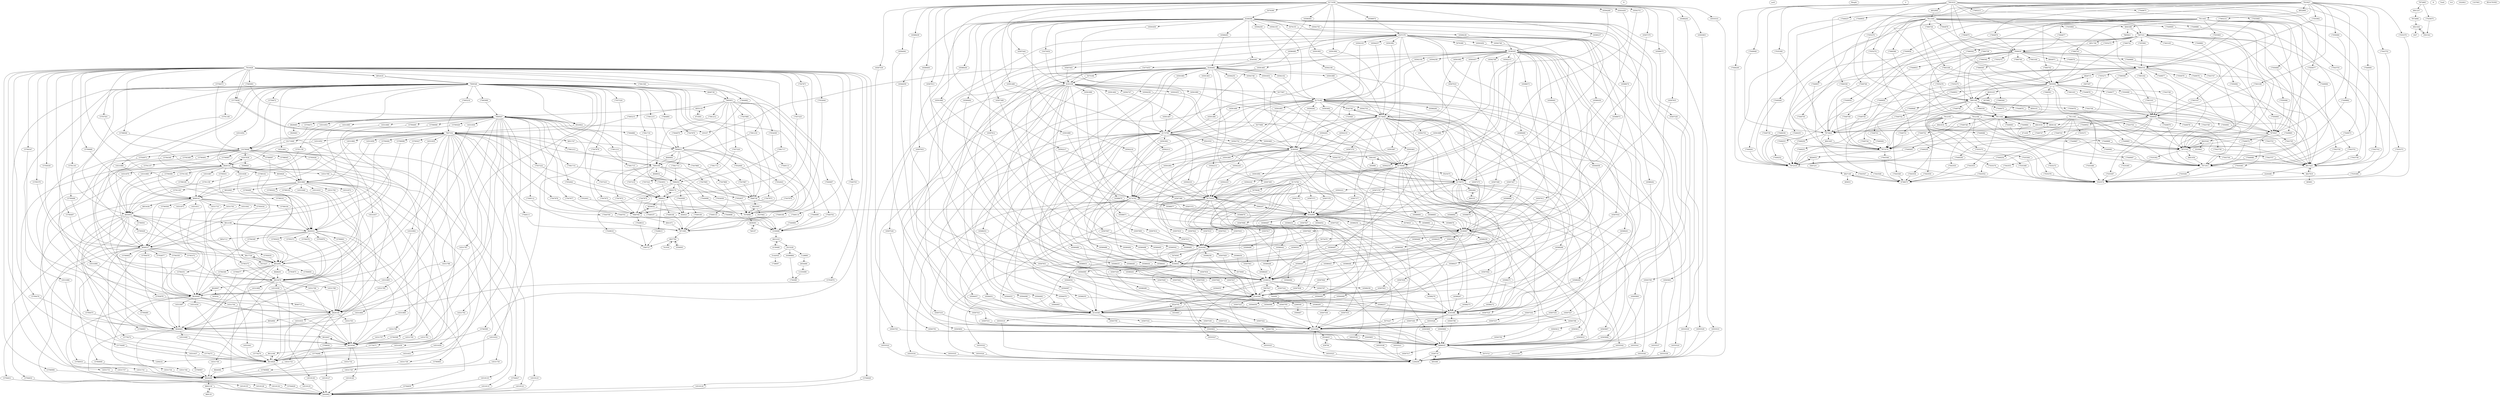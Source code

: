 digraph G {
8648483 N notS Weight 2
3535841 N notS Weight 2
8620299 N notS Weight 2
7873703 N notS Weight 2
8629149 N notS Weight 2
7874027 N notS Weight 2
8641868 N notS Weight 2
7872319 N notS Weight 2
8640143 N notS Weight 2
3587231 N notS Weight 2
8649141 N notS Weight 2
7873276 N notS Weight 2
2644962 N notS Weight 2
3587297 N notS Weight 2
969135 N notS Weight 2
7893958 N notS Weight 2
10378046 N notS Weight 2
7884518 N notS Weight 2
3599844 N notS Weight 2
6798075 N notS Weight 2
2654466 N notS Weight 2
385653 N notS Weight 2
1815228 N notS Weight 2
385801 N notS Weight 2
4159468 N notS Weight 2
7871911 N notS Weight 2
5330688 N notS Weight 2
7911344 N notS Weight 2
7878988 N notS Weight 2
471430 N notS Weight 2
3537662 N notS Weight 2
7899956 N notS Weight 2
7868756 N notS Weight 2
607898 N notS Weight 2
3929483 N notS Weight 2
7883189 N notS Weight 2
7868760 N notS Weight 2
7872665 N notS Weight 2
644023 N notS Weight 2
7873824 N notS Weight 2
7886911 N notS Weight 2
7911343 N notS Weight 2
3556005 N notS Weight 2
7912184 N notS Weight 2
741934 N notS Weight 2
7912183 N notS Weight 2
1560727 N notS Weight 2
7906630 N notS Weight 2
7871993 N notS Weight 2
7907331 N notS Weight 2
746197 N notS Weight 2
7885821 N notS Weight 2
7896452 N notS Weight 2
7911443 N notS Weight 2
7895108 N notS Weight 2
7911444 N notS Weight 2
7906631 N notS Weight 2
7910427 N notS Weight 2
7895851 N notS Weight 2
7601810 N notS Weight 2
973593 N notS Weight 2
1738097 N notS Weight 2
1756389 N notS Weight 2
3599467 N notS Weight 2
745058 N notS Weight 2
1249209 N notS Weight 2
605308 N notS Weight 2
4686935 N notS Weight 2
8178548 N notS Weight 2
505999 N notS Weight 2
8180509 N notS Weight 2
8162890 N notS Weight 2
8175434 N notS Weight 2
8164385 N notS Weight 2
8166014 N notS Weight 2
8163109 N notS Weight 2
8160492 N notS Weight 2
8163364 N notS Weight 2
8165388 N notS Weight 2
8164360 N notS Weight 2
8166687 N notS Weight 2
8169041 N notS Weight 2
8167278 N notS Weight 2
8168306 N notS Weight 2
8168305 N notS Weight 2
8171938 N notS Weight 2
8173790 N notS Weight 2
8174940 N notS Weight 2
8175182 N notS Weight 2
8174794 N notS Weight 2
8174793 N notS Weight 2
969335 N notS Weight 2
8176970 N notS Weight 2
639794 N notS Weight 2
8153549 N notS Weight 2
1633463 N notS Weight 2
1731926 N notS Weight 2
3543574 N notS Weight 2
6917221 N notS Weight 2
1827 N notS Weight 2
3591541 N notS Weight 2
7872666 N notS Weight 2
7909548 N notS Weight 2
7910428 N notS Weight 2
105337 N notS Weight 2
7907332 N notS Weight 2
7909547 N notS Weight 2
1209232 N notS Weight 2
8614629 N notS Weight 2
8619346 N notS Weight 2
8645031 N notS Weight 2
8650852 N notS Weight 2
1815227 N notS Weight 2
8632981 N notS Weight 2
8648537 N notS Weight 2
8630949 N notS Weight 2
505934 N notS Weight 2
8633878 N notS Weight 2
5789858 N notS Weight 2
4852418 R Yield 0.8
8543822 R Yield 0.8
8612166 R Yield 0.8
8612188 R Yield 0.8
8617726 R Yield 0.8
8629697 R Yield 0.8
8632647 R Yield 0.8
8644084 R Yield 0.8
8646713 R Yield 0.8
8648201 R Yield 0.8
8650626 R Yield 0.8
8652694 R Yield 0.8
8652713 R Yield 0.8
8652909 R Yield 0.8
8653438 R Yield 0.8
8662130 R Yield 0.8
10171849 R Yield 0.8
10207836 R Yield 0.8
14519122 R Yield 0.8
14519123 R Yield 0.8
14519124 R Yield 0.8
14519125 R Yield 0.8
14519126 R Yield 0.8
14519127 R Yield 0.8
14519128 R Yield 0.8
14519130 R Yield 0.8
14519131 R Yield 0.8
14519133 R Yield 0.8
14519134 R Yield 0.8
14519135 R Yield 0.8
14531630 R Yield 0.8
14531631 R Yield 0.8
14531632 R Yield 0.8
14531633 R Yield 0.8
14531634 R Yield 0.8
14531636 R Yield 0.8
14531637 R Yield 0.8
14531639 R Yield 0.8
14531640 R Yield 0.8
14531641 R Yield 0.8
14531700 R Yield 0.8
14531701 R Yield 0.8
14531702 R Yield 0.8
14531703 R Yield 0.8
14531704 R Yield 0.8
14531706 R Yield 0.8
14531707 R Yield 0.8
14531709 R Yield 0.8
14531710 R Yield 0.8
14531729 R Yield 0.8
14531730 R Yield 0.8
14531731 R Yield 0.8
14531732 R Yield 0.8
14531733 R Yield 0.8
14531734 R Yield 0.8
14531736 R Yield 0.8
14531737 R Yield 0.8
14531739 R Yield 0.8
14531740 R Yield 0.8
14531741 R Yield 0.8
14531785 R Yield 0.8
14531786 R Yield 0.8
14531787 R Yield 0.8
14531789 R Yield 0.8
14531790 R Yield 0.8
14531792 R Yield 0.8
14531793 R Yield 0.8
14531804 R Yield 0.8
14531805 R Yield 0.8
14531806 R Yield 0.8
14531808 R Yield 0.8
14531810 R Yield 0.8
14531811 R Yield 0.8
14531835 R Yield 0.8
14531836 R Yield 0.8
14531837 R Yield 0.8
14531838 R Yield 0.8
14531840 R Yield 0.8
14531841 R Yield 0.8
14531852 R Yield 0.8
14531853 R Yield 0.8
14531854 R Yield 0.8
14531859 R Yield 0.8
14531860 R Yield 0.8
14531861 R Yield 0.8
14531864 R Yield 0.8
14531865 R Yield 0.8
14531866 R Yield 0.8
14531867 R Yield 0.8
14531869 R Yield 0.8
14531870 R Yield 0.8
14531872 R Yield 0.8
14531873 R Yield 0.8
14531884 R Yield 0.8
14531885 R Yield 0.8
14531886 R Yield 0.8
14531887 R Yield 0.8
15756471 R Yield 0.8
15756472 R Yield 0.8
15756473 R Yield 0.8
15764627 R Yield 0.8
15764628 R Yield 0.8
15764629 R Yield 0.8
15764630 R Yield 0.8
15764631 R Yield 0.8
15764632 R Yield 0.8
15775838 R Yield 0.8
15779268 R Yield 0.8
15779269 R Yield 0.8
15779270 R Yield 0.8
15779271 R Yield 0.8
15779272 R Yield 0.8
15779273 R Yield 0.8
15780598 R Yield 0.8
15780599 R Yield 0.8
15780600 R Yield 0.8
15780601 R Yield 0.8
15780602 R Yield 0.8
15780603 R Yield 0.8
15780905 R Yield 0.8
15780906 R Yield 0.8
15780907 R Yield 0.8
15780908 R Yield 0.8
15780909 R Yield 0.8
15780910 R Yield 0.8
15783873 R Yield 0.8
15783874 R Yield 0.8
15783875 R Yield 0.8
15783876 R Yield 0.8
15783877 R Yield 0.8
15783878 R Yield 0.8
15784346 R Yield 0.8
15784347 R Yield 0.8
15784348 R Yield 0.8
15784349 R Yield 0.8
15784350 R Yield 0.8
15784351 R Yield 0.8
15785026 R Yield 0.8
15785027 R Yield 0.8
15785028 R Yield 0.8
15785029 R Yield 0.8
15785030 R Yield 0.8
15785031 R Yield 0.8
15785032 R Yield 0.8
15785033 R Yield 0.8
15785034 R Yield 0.8
15785035 R Yield 0.8
15785369 R Yield 0.8
15785370 R Yield 0.8
15785371 R Yield 0.8
15785372 R Yield 0.8
15785373 R Yield 0.8
15787501 R Yield 0.8
15788045 R Yield 0.8
15788046 R Yield 0.8
15789097 R Yield 0.8
15789098 R Yield 0.8
15789099 R Yield 0.8
15789100 R Yield 0.8
15789101 R Yield 0.8
15789102 R Yield 0.8
15789103 R Yield 0.8
15789104 R Yield 0.8
15790475 R Yield 0.8
15790476 R Yield 0.8
15790477 R Yield 0.8
15790478 R Yield 0.8
15790479 R Yield 0.8
15790480 R Yield 0.8
15790493 R Yield 0.8
15790494 R Yield 0.8
15790495 R Yield 0.8
15790496 R Yield 0.8
15790497 R Yield 0.8
15790498 R Yield 0.8
15790499 R Yield 0.8
15790500 R Yield 0.8
15790501 R Yield 0.8
15790667 R Yield 0.8
15790668 R Yield 0.8
15791157 R Yield 0.8
15791158 R Yield 0.8
15791159 R Yield 0.8
15791160 R Yield 0.8
15791161 R Yield 0.8
15791162 R Yield 0.8
15791163 R Yield 0.8
1022821 R Yield 0.8
1128860 R Yield 0.8
1327601 R Yield 0.8
4821416 R Yield 0.8
4825593 R Yield 0.8
4828485 R Yield 0.8
4836632 R Yield 0.8
4837782 R Yield 0.8
4838391 R Yield 0.8
4840172 R Yield 0.8
4841071 R Yield 0.8
4848493 R Yield 0.8
4848739 R Yield 0.8
4848932 R Yield 0.8
4851747 R Yield 0.8
4852418 R Yield 0.8
4855133 R Yield 0.8
5142034 R Yield 0.8
11555090 R Yield 0.8
15775838 R Yield 0.8
16389884 R Yield 0.8
17028614 R Yield 0.8
17028615 R Yield 0.8
17028616 R Yield 0.8
17040695 R Yield 0.8
17040696 R Yield 0.8
17040697 R Yield 0.8
17040698 R Yield 0.8
17040699 R Yield 0.8
17040700 R Yield 0.8
17040701 R Yield 0.8
17040702 R Yield 0.8
17040703 R Yield 0.8
17043051 R Yield 0.8
17043058 R Yield 0.8
17047865 R Yield 0.8
17047866 R Yield 0.8
17047867 R Yield 0.8
17047868 R Yield 0.8
17047869 R Yield 0.8
17047870 R Yield 0.8
17047871 R Yield 0.8
17047872 R Yield 0.8
17047873 R Yield 0.8
17047874 R Yield 0.8
17047875 R Yield 0.8
17047876 R Yield 0.8
17047877 R Yield 0.8
17047878 R Yield 0.8
17047879 R Yield 0.8
17049106 R Yield 0.8
17049107 R Yield 0.8
17049108 R Yield 0.8
17049109 R Yield 0.8
17049110 R Yield 0.8
17049111 R Yield 0.8
17049112 R Yield 0.8
17049113 R Yield 0.8
17049114 R Yield 0.8
17052637 R Yield 0.8
17052638 R Yield 0.8
17052639 R Yield 0.8
17052640 R Yield 0.8
17052641 R Yield 0.8
17052642 R Yield 0.8
17052643 R Yield 0.8
17052644 R Yield 0.8
17057219 R Yield 0.8
17057220 R Yield 0.8
17057221 R Yield 0.8
17057222 R Yield 0.8
17057223 R Yield 0.8
17057224 R Yield 0.8
17057225 R Yield 0.8
17061212 R Yield 0.8
17061213 R Yield 0.8
17061214 R Yield 0.8
17061215 R Yield 0.8
17061216 R Yield 0.8
17061560 R Yield 0.8
17061712 R Yield 0.8
17061713 R Yield 0.8
17061714 R Yield 0.8
17061715 R Yield 0.8
17061716 R Yield 0.8
17061717 R Yield 0.8
17064879 R Yield 0.8
17064880 R Yield 0.8
17064881 R Yield 0.8
17064882 R Yield 0.8
17065215 R Yield 0.8
17065216 R Yield 0.8
17065990 R Yield 0.8
17065991 R Yield 0.8
2288500 R Yield 0.8
3326716 R Yield 0.8
5061041 R Yield 0.8
5066207 R Yield 0.8
5067627 R Yield 0.8
5075166 R Yield 0.8
5075227 R Yield 0.8
5075479 R Yield 0.8
5075721 R Yield 0.8
5075840 R Yield 0.8
5076023 R Yield 0.8
5076155 R Yield 0.8
5076389 R Yield 0.8
5076390 R Yield 0.8
5076561 R Yield 0.8
5077689 R Yield 0.8
5077997 R Yield 0.8
5078048 R Yield 0.8
5082484 R Yield 0.8
8524625 R Yield 0.8
8524705 R Yield 0.8
8525475 R Yield 0.8
8540393 R Yield 0.8
8540746 R Yield 0.8
8541916 R Yield 0.8
15475453 R Yield 0.8
15475454 R Yield 0.8
16555519 R Yield 0.8
16555520 R Yield 0.8
16555521 R Yield 0.8
16555522 R Yield 0.8
16555523 R Yield 0.8
16555524 R Yield 0.8
16555525 R Yield 0.8
16555526 R Yield 0.8
16555527 R Yield 0.8
16555528 R Yield 0.8
16555529 R Yield 0.8
16555530 R Yield 0.8
16555531 R Yield 0.8
16555532 R Yield 0.8
16555533 R Yield 0.8
16555534 R Yield 0.8
16555535 R Yield 0.8
16555536 R Yield 0.8
16555537 R Yield 0.8
16555538 R Yield 0.8
16555539 R Yield 0.8
16555540 R Yield 0.8
16555541 R Yield 0.8
16555542 R Yield 0.8
16565790 R Yield 0.8
16565791 R Yield 0.8
16565792 R Yield 0.8
16565793 R Yield 0.8
16565794 R Yield 0.8
16565795 R Yield 0.8
16565796 R Yield 0.8
16565797 R Yield 0.8
16565798 R Yield 0.8
16565799 R Yield 0.8
16565800 R Yield 0.8
16565801 R Yield 0.8
16565802 R Yield 0.8
16565803 R Yield 0.8
16565804 R Yield 0.8
16565805 R Yield 0.8
16565806 R Yield 0.8
16565807 R Yield 0.8
16565808 R Yield 0.8
16565809 R Yield 0.8
16565810 R Yield 0.8
16565811 R Yield 0.8
16565812 R Yield 0.8
16584051 R Yield 0.8
16584052 R Yield 0.8
16584053 R Yield 0.8
16584054 R Yield 0.8
16584055 R Yield 0.8
16584056 R Yield 0.8
16584057 R Yield 0.8
16584058 R Yield 0.8
16584059 R Yield 0.8
16584060 R Yield 0.8
16584061 R Yield 0.8
16584062 R Yield 0.8
16584063 R Yield 0.8
16584064 R Yield 0.8
16584065 R Yield 0.8
16584066 R Yield 0.8
16584067 R Yield 0.8
16584068 R Yield 0.8
16584069 R Yield 0.8
16584070 R Yield 0.8
16586490 R Yield 0.8
16586491 R Yield 0.8
16586492 R Yield 0.8
16587365 R Yield 0.8
16587366 R Yield 0.8
16587367 R Yield 0.8
16587368 R Yield 0.8
16587369 R Yield 0.8
16587370 R Yield 0.8
16587371 R Yield 0.8
16587372 R Yield 0.8
16587373 R Yield 0.8
16587374 R Yield 0.8
16587375 R Yield 0.8
16587376 R Yield 0.8
16587377 R Yield 0.8
16587378 R Yield 0.8
16587443 R Yield 0.8
16587444 R Yield 0.8
16587517 R Yield 0.8
16587518 R Yield 0.8
16587519 R Yield 0.8
16587520 R Yield 0.8
16587521 R Yield 0.8
16587522 R Yield 0.8
16587523 R Yield 0.8
16587524 R Yield 0.8
16587525 R Yield 0.8
16587526 R Yield 0.8
16587527 R Yield 0.8
16587528 R Yield 0.8
16587529 R Yield 0.8
16587530 R Yield 0.8
16587531 R Yield 0.8
16587532 R Yield 0.8
16587533 R Yield 0.8
16587534 R Yield 0.8
16587535 R Yield 0.8
16587536 R Yield 0.8
16587537 R Yield 0.8
16587538 R Yield 0.8
16587539 R Yield 0.8
16587907 R Yield 0.8
16587908 R Yield 0.8
16587909 R Yield 0.8
16587910 R Yield 0.8
16587911 R Yield 0.8
16587912 R Yield 0.8
16587913 R Yield 0.8
16587914 R Yield 0.8
16587915 R Yield 0.8
16587916 R Yield 0.8
16587917 R Yield 0.8
16587918 R Yield 0.8
16587919 R Yield 0.8
16587920 R Yield 0.8
16587921 R Yield 0.8
16587922 R Yield 0.8
16587926 R Yield 0.8
16587927 R Yield 0.8
16587928 R Yield 0.8
16587929 R Yield 0.8
16587930 R Yield 0.8
16587931 R Yield 0.8
16587932 R Yield 0.8
16587933 R Yield 0.8
16587934 R Yield 0.8
16587935 R Yield 0.8
16587936 R Yield 0.8
16587937 R Yield 0.8
16587938 R Yield 0.8
16587939 R Yield 0.8
16587940 R Yield 0.8
16587941 R Yield 0.8
16587942 R Yield 0.8
16587943 R Yield 0.8
16587944 R Yield 0.8
16588253 R Yield 0.8
16588254 R Yield 0.8
16588255 R Yield 0.8
16588256 R Yield 0.8
16588257 R Yield 0.8
16588258 R Yield 0.8
16588259 R Yield 0.8
16588260 R Yield 0.8
16588261 R Yield 0.8
16588262 R Yield 0.8
16588263 R Yield 0.8
16588264 R Yield 0.8
16588265 R Yield 0.8
16588266 R Yield 0.8
16588267 R Yield 0.8
16588268 R Yield 0.8
16588269 R Yield 0.8
16588270 R Yield 0.8
16588271 R Yield 0.8
16588272 R Yield 0.8
16588273 R Yield 0.8
16588431 R Yield 0.8
16588432 R Yield 0.8
16588433 R Yield 0.8
16588434 R Yield 0.8
16588435 R Yield 0.8
16588436 R Yield 0.8
16588437 R Yield 0.8
16588438 R Yield 0.8
16588439 R Yield 0.8
16588440 R Yield 0.8
16588441 R Yield 0.8
16588442 R Yield 0.8
16588443 R Yield 0.8
16588444 R Yield 0.8
16588445 R Yield 0.8
16588446 R Yield 0.8
16588447 R Yield 0.8
16588448 R Yield 0.8
16588670 R Yield 0.8
16588671 R Yield 0.8
16588672 R Yield 0.8
16588673 R Yield 0.8
16588674 R Yield 0.8
16588675 R Yield 0.8
16588676 R Yield 0.8
16588677 R Yield 0.8
16588678 R Yield 0.8
16588679 R Yield 0.8
16588680 R Yield 0.8
16588681 R Yield 0.8
16588682 R Yield 0.8
16588683 R Yield 0.8
16588684 R Yield 0.8
16588874 R Yield 0.8
16589236 R Yield 0.8
16589237 R Yield 0.8
16589486 R Yield 0.8
16589487 R Yield 0.8
16589488 R Yield 0.8
16589489 R Yield 0.8
16589490 R Yield 0.8
16589491 R Yield 0.8
16589492 R Yield 0.8
16589493 R Yield 0.8
16589494 R Yield 0.8
16589495 R Yield 0.8
16589496 R Yield 0.8
16589497 R Yield 0.8
16589498 R Yield 0.8
16589499 R Yield 0.8
16589500 R Yield 0.8
16589501 R Yield 0.8
16589502 R Yield 0.8
16591463 R Yield 0.8
16591464 R Yield 0.8
16591465 R Yield 0.8
16591466 R Yield 0.8
16591467 R Yield 0.8
16591468 R Yield 0.8
16591469 R Yield 0.8
16591885 R Yield 0.8
16591886 R Yield 0.8
16591887 R Yield 0.8
16591888 R Yield 0.8
16591889 R Yield 0.8
16591890 R Yield 0.8
16591891 R Yield 0.8
16591892 R Yield 0.8
16591893 R Yield 0.8
16591894 R Yield 0.8
16591895 R Yield 0.8
16591989 R Yield 0.8
16591990 R Yield 0.8
16591991 R Yield 0.8
16591992 R Yield 0.8
16591993 R Yield 0.8
16591994 R Yield 0.8
16592102 R Yield 0.8
16592103 R Yield 0.8
16592104 R Yield 0.8
16592105 R Yield 0.8
16592106 R Yield 0.8
16592212 R Yield 0.8
16592213 R Yield 0.8
16592214 R Yield 0.8
16592215 R Yield 0.8
16592216 R Yield 0.8
16592217 R Yield 0.8
16592218 R Yield 0.8
16592219 R Yield 0.8
16592220 R Yield 0.8
16592221 R Yield 0.8
16592222 R Yield 0.8
16592223 R Yield 0.8
16592746 R Yield 0.8
16592747 R Yield 0.8
16592748 R Yield 0.8
16592749 R Yield 0.8
16592750 R Yield 0.8
16592751 R Yield 0.8
16592752 R Yield 0.8
16592753 R Yield 0.8
16592754 R Yield 0.8
16592755 R Yield 0.8
16593454 R Yield 0.8
16593455 R Yield 0.8
16593456 R Yield 0.8
16593457 R Yield 0.8
16593458 R Yield 0.8
16593459 R Yield 0.8
16593460 R Yield 0.8
16593461 R Yield 0.8
16593462 R Yield 0.8
16594255 R Yield 0.8
16594256 R Yield 0.8
16594257 R Yield 0.8
16594258 R Yield 0.8
16594259 R Yield 0.8
16594260 R Yield 0.8
16594261 R Yield 0.8
16594262 R Yield 0.8
2220268 R Yield 0.8
4821442 R Yield 0.8
4825544 R Yield 0.8
4826053 R Yield 0.8
4826715 R Yield 0.8
4827140 R Yield 0.8
4827919 R Yield 0.8
4830144 R Yield 0.8
4835319 R Yield 0.8
4841054 R Yield 0.8
4841257 R Yield 0.8
4841445 R Yield 0.8
4841618 R Yield 0.8
4841619 R Yield 0.8
4844971 R Yield 0.8
4845388 R Yield 0.8
4850101 R Yield 0.8
4851746 R Yield 0.8
4852899 R Yield 0.8
4852900 R Yield 0.8
17035360 R Yield 0.8
17035361 R Yield 0.8
17035362 R Yield 0.8
17035363 R Yield 0.8
17035364 R Yield 0.8
17035365 R Yield 0.8
17035366 R Yield 0.8
17035367 R Yield 0.8
17035368 R Yield 0.8
17035369 R Yield 0.8
17035370 R Yield 0.8
17035371 R Yield 0.8
17035372 R Yield 0.8
17035373 R Yield 0.8
17035374 R Yield 0.8
17035375 R Yield 0.8
17035376 R Yield 0.8
17035675 R Yield 0.8
17043546 R Yield 0.8
17043547 R Yield 0.8
17043548 R Yield 0.8
17043549 R Yield 0.8
17043550 R Yield 0.8
17043551 R Yield 0.8
17043552 R Yield 0.8
17043553 R Yield 0.8
17043554 R Yield 0.8
17043555 R Yield 0.8
17043743 R Yield 0.8
17043744 R Yield 0.8
17043745 R Yield 0.8
17043746 R Yield 0.8
17043747 R Yield 0.8
17043748 R Yield 0.8
17043749 R Yield 0.8
17043750 R Yield 0.8
17043751 R Yield 0.8
17043752 R Yield 0.8
17043753 R Yield 0.8
17043754 R Yield 0.8
17043755 R Yield 0.8
17043756 R Yield 0.8
17043757 R Yield 0.8
17043758 R Yield 0.8
17049073 R Yield 0.8
17049074 R Yield 0.8
17049075 R Yield 0.8
17049076 R Yield 0.8
17049077 R Yield 0.8
17049078 R Yield 0.8
17049079 R Yield 0.8
17049080 R Yield 0.8
17049081 R Yield 0.8
17049082 R Yield 0.8
17049083 R Yield 0.8
17049084 R Yield 0.8
17049085 R Yield 0.8
17049086 R Yield 0.8
17049087 R Yield 0.8
17049249 R Yield 0.8
17049250 R Yield 0.8
17049251 R Yield 0.8
17049252 R Yield 0.8
17049253 R Yield 0.8
17049254 R Yield 0.8
17049255 R Yield 0.8
17049256 R Yield 0.8
17049257 R Yield 0.8
17049258 R Yield 0.8
17049259 R Yield 0.8
17049260 R Yield 0.8
17049261 R Yield 0.8
17049262 R Yield 0.8
17049263 R Yield 0.8
17049739 R Yield 0.8
17049740 R Yield 0.8
17049741 R Yield 0.8
17049742 R Yield 0.8
17049743 R Yield 0.8
17049744 R Yield 0.8
17049745 R Yield 0.8
17049746 R Yield 0.8
17049747 R Yield 0.8
17049748 R Yield 0.8
17049749 R Yield 0.8
17049750 R Yield 0.8
17049751 R Yield 0.8
17049752 R Yield 0.8
17049875 R Yield 0.8
17049876 R Yield 0.8
17049877 R Yield 0.8
17049878 R Yield 0.8
17049879 R Yield 0.8
17049880 R Yield 0.8
17049881 R Yield 0.8
17049882 R Yield 0.8
17049883 R Yield 0.8
17049884 R Yield 0.8
17049885 R Yield 0.8
17049886 R Yield 0.8
17049887 R Yield 0.8
17049888 R Yield 0.8
17049948 R Yield 0.8
17049949 R Yield 0.8
17049950 R Yield 0.8
17049951 R Yield 0.8
17049952 R Yield 0.8
17049953 R Yield 0.8
17049954 R Yield 0.8
17049955 R Yield 0.8
17049956 R Yield 0.8
17049957 R Yield 0.8
17050077 R Yield 0.8
17050078 R Yield 0.8
17050079 R Yield 0.8
17050080 R Yield 0.8
17050081 R Yield 0.8
17050082 R Yield 0.8
17050083 R Yield 0.8
17050084 R Yield 0.8
17050085 R Yield 0.8
17050086 R Yield 0.8
17055270 R Yield 0.8
17055271 R Yield 0.8
17055272 R Yield 0.8
17055273 R Yield 0.8
17055274 R Yield 0.8
17055275 R Yield 0.8
17055276 R Yield 0.8
17055960 R Yield 0.8
17055961 R Yield 0.8
17055962 R Yield 0.8
17055963 R Yield 0.8
17055964 R Yield 0.8
17060739 R Yield 0.8
17060740 R Yield 0.8
17060741 R Yield 0.8
17060742 R Yield 0.8
17060743 R Yield 0.8
17060744 R Yield 0.8
17063161 R Yield 0.8
17063162 R Yield 0.8
17063163 R Yield 0.8
17063164 R Yield 0.8
17063165 R Yield 0.8
17063166 R Yield 0.8
17063167 R Yield 0.8
17063168 R Yield 0.8
17064875 R Yield 0.8
17064876 R Yield 0.8
17064877 R Yield 0.8
17064878 R Yield 0.8
17065213 R Yield 0.8
17065214 R Yield 0.8
17066558 R Yield 0.8
17066559 R Yield 0.8
17066560 R Yield 0.8
17066561 R Yield 0.8
17066562 R Yield 0.8
17066563 R Yield 0.8
17066564 R Yield 0.8
17066565 R Yield 0.8
17066566 R Yield 0.8
REACTIONS
4852418->7909548
7910428->4852418
8543822->105337
8543822->7907332
7909547->8543822
7909548->8543822
8612166->1209232
8612166->8614629
8619346->8612166
8614629->8612166
8612188->1209232
8612188->8645031
8650852->8612188
8645031->8612188
8617726->1815227
8617726->8632981
8648537->8617726
8632981->8617726
8629697->8630949
8629697->505934
8630949->8629697
8633878->8629697
8632647->5789858
8632647->8619346
8619346->8632647
8648483->8632647
8644084->8620299
8614629->8644084
8646713->8629149
8630949->8646713
8648201->8633878
8632981->8648201
8650626->8641868
8640143->8650626
8652694->8648483
8629149->8652694
8652713->8648537
8645031->8652713
8652909->8649141
8641868->8652909
8653438->8650852
8649141->8653438
8662130->2644962
8662130->969135
8620299->8662130
969135->8662130
10171849->10378046
7907332->10171849
10207836->3599844
10207836->8640143
10378046->10207836
8640143->10207836
14519122->2644962
7907332->14519122
14519123->2644962
7909547->14519123
14519124->2644962
7909548->14519124
14519125->2644962
8614629->14519125
14519126->2644962
8619346->14519126
14519127->2644962
8629149->14519127
14519128->2644962
8630949->14519128
14519130->2644962
8633878->14519130
14519131->2644962
8640143->14519131
14519133->2644962
8641868->14519133
14519134->2644962
8648483->14519134
14519135->2644962
8649141->14519135
14531630->8614629
7907332->14531630
14531631->8614629
7909547->14531631
14531632->8614629
7909548->14531632
14531633->8614629
8629149->14531633
14531634->8614629
8630949->14531634
14531636->8614629
8633878->14531636
14531637->8614629
8640143->14531637
14531639->8614629
8641868->14531639
14531640->8614629
8648483->14531640
14531641->8614629
8649141->14531641
14531700->8619346
7907332->14531700
14531701->8619346
7909547->14531701
14531702->8619346
7909548->14531702
14531703->8619346
8629149->14531703
14531704->8619346
8630949->14531704
14531706->8619346
8633878->14531706
14531707->8619346
8640143->14531707
14531709->8619346
8641868->14531709
14531710->8619346
8649141->14531710
14531729->8620299
7907332->14531729
14531730->8620299
7909547->14531730
14531731->8620299
7909548->14531731
14531732->8620299
8619346->14531732
14531733->8620299
8629149->14531733
14531734->8620299
8630949->14531734
14531736->8620299
8633878->14531736
14531737->8620299
8640143->14531737
14531739->8620299
8641868->14531739
14531740->8620299
8648483->14531740
14531741->8620299
8649141->14531741
14531785->8629149
7907332->14531785
14531786->8629149
7909547->14531786
14531787->8629149
7909548->14531787
14531789->8629149
8633878->14531789
14531790->8629149
8640143->14531790
14531792->8629149
8641868->14531792
14531793->8629149
8649141->14531793
14531804->8630949
7907332->14531804
14531805->8630949
7909547->14531805
14531806->8630949
7909548->14531806
14531808->8630949
8640143->14531808
14531810->8630949
8641868->14531810
14531811->8630949
8649141->14531811
14531835->8633878
7907332->14531835
14531836->8633878
7909547->14531836
14531837->8633878
7909548->14531837
14531838->8633878
8640143->14531838
14531840->8633878
8641868->14531840
14531841->8633878
8649141->14531841
14531852->8640143
7907332->14531852
14531853->8640143
7909547->14531853
14531854->8640143
7909548->14531854
14531859->8641868
7907332->14531859
14531860->8641868
7909547->14531860
14531861->8641868
7909548->14531861
14531864->8648483
7907332->14531864
14531865->8648483
7909547->14531865
14531866->8648483
7909548->14531866
14531867->8648483
8630949->14531867
14531869->8648483
8633878->14531869
14531870->8648483
8640143->14531870
14531872->8648483
8641868->14531872
14531873->8648483
8649141->14531873
14531884->8649141
7907332->14531884
14531885->8649141
7909547->14531885
14531886->8649141
7909548->14531886
14531887->8649141
8640143->14531887
15756471->10378046
7909547->15756471
15756472->10378046
7909548->15756472
15756473->10378046
7910428->15756473
15764627->2644962
10378046->15764627
15764628->2644962
7910428->15764628
15764629->2644962
8632981->15764629
15764630->2644962
8645031->15764630
15764631->2644962
8648537->15764631
15764632->2644962
8650852->15764632
15775838->7907332
7910428->15775838
15779268->8614629
10378046->15779268
15779269->8614629
7910428->15779269
15779270->8614629
8632981->15779270
15779271->8614629
8645031->15779271
15779272->8614629
8648537->15779272
15779273->8614629
8650852->15779273
15780598->8619346
10378046->15780598
15780599->8619346
7910428->15780599
15780600->8619346
8632981->15780600
15780601->8619346
8645031->15780601
15780602->8619346
8648537->15780602
15780603->8619346
8650852->15780603
15780905->8620299
10378046->15780905
15780906->8620299
7910428->15780906
15780907->8620299
8632981->15780907
15780908->8620299
8645031->15780908
15780909->8620299
8648537->15780909
15780910->8620299
8650852->15780910
15783873->8629149
10378046->15783873
15783874->8629149
7910428->15783874
15783875->8629149
8632981->15783875
15783876->8629149
8645031->15783876
15783877->8629149
8648537->15783877
15783878->8629149
8650852->15783878
15784346->8630949
10378046->15784346
15784347->8630949
7910428->15784347
15784348->8630949
8632981->15784348
15784349->8630949
8645031->15784349
15784350->8630949
8648537->15784350
15784351->8630949
8650852->15784351
15785026->8632981
10378046->15785026
15785027->8632981
7907332->15785027
15785028->8632981
7909547->15785028
15785029->8632981
7909548->15785029
15785030->8632981
7910428->15785030
15785031->8632981
8640143->15785031
15785032->8632981
8641868->15785032
15785033->8632981
8645031->15785033
15785034->8632981
8649141->15785034
15785035->8632981
8650852->15785035
15785369->8633878
10378046->15785369
15785370->8633878
7910428->15785370
15785371->8633878
8645031->15785371
15785372->8633878
8648537->15785372
15785373->8633878
8650852->15785373
15787501->8640143
7910428->15787501
15788045->8641868
10378046->15788045
15788046->8641868
7910428->15788046
15789097->8645031
10378046->15789097
15789098->8645031
7907332->15789098
15789099->8645031
7909547->15789099
15789100->8645031
7909548->15789100
15789101->8645031
7910428->15789101
15789102->8645031
8640143->15789102
15789103->8645031
8641868->15789103
15789104->8645031
8649141->15789104
15790475->8648483
10378046->15790475
15790476->8648483
7910428->15790476
15790477->8648483
8632981->15790477
15790478->8648483
8645031->15790478
15790479->8648483
8648537->15790479
15790480->8648483
8650852->15790480
15790493->8648537
10378046->15790493
15790494->8648537
7907332->15790494
15790495->8648537
7909547->15790495
15790496->8648537
7909548->15790496
15790497->8648537
7910428->15790497
15790498->8648537
8640143->15790498
15790499->8648537
8641868->15790499
15790500->8648537
8649141->15790500
15790501->8648537
8650852->15790501
15790667->8649141
10378046->15790667
15790668->8649141
7910428->15790668
15791157->8650852
10378046->15791157
15791158->8650852
7907332->15791158
15791159->8650852
7909547->15791159
15791160->8650852
7909548->15791160
15791161->8650852
7910428->15791161
15791162->8650852
8640143->15791162
15791163->8650852
8641868->15791163
1128860->2654466
1815228->1128860
4821416->4159468
4821416->1815228
5330688->4821416
4159468->4821416
4825593->7878988
4825593->3537662
7868756->4825593
7878988->4825593
4828485->3929483
4828485->7907332
7909547->4828485
7909548->4828485
4836632->7868760
4836632->644023
7868760->4836632
7886911->4836632
4837782->3556005
4837782->741934
4837782->1560727
7871993->4837782
3556005->4837782
741934->4837782
4838391->5330688
4838391->746197
7878988->4838391
746197->4838391
4840172->7868756
4840172->7886911
7896452->4840172
7886911->4840172
4841071->7871993
7868760->4841071
4848493->7895108
7906631->4848493
4848739->7895851
7909548->4848739
4848932->7896452
7895108->4848932
4851747->7906631
7907332->4851747
4852418->7909548
7910428->4852418
4855133->973593
4855133->7909547
973593->4855133
7895851->4855133
5142034->1738097
1815228->5142034
11555090->1756389
2654466->11555090
15775838->7907332
7910428->15775838
16389884->1756389
1815228->16389884
17028614->1560727
7868760->17028614
17028615->1560727
7886911->17028615
17028616->1560727
7896452->17028616
17040695->5330688
7868756->17040695
17040696->5330688
7895108->17040696
17040697->5330688
7895851->17040697
17040698->5330688
7896452->17040698
17040699->5330688
7906631->17040699
17040700->5330688
7907332->17040700
17040701->5330688
7909547->17040701
17040702->5330688
7909548->17040702
17040703->5330688
7910428->17040703
17043051->644023
7895108->17043051
17043058->644023
7896452->17043058
17047865->7868756
7895108->17047865
17047866->7868756
7895851->17047866
17047867->7868756
7906631->17047867
17047868->7868756
7907332->17047868
17047869->7868756
7909547->17047869
17047870->7868756
7909548->17047870
17047871->7868756
7910428->17047871
17047872->7868760
7895108->17047872
17047873->7868760
7895851->17047873
17047874->7868760
7896452->17047874
17047875->7868760
7906631->17047875
17047876->7868760
7907332->17047876
17047877->7868760
7909547->17047877
17047878->7868760
7909548->17047878
17047879->7868760
7910428->17047879
17049106->7871993
7886911->17049106
17049107->7871993
7895108->17049107
17049108->7871993
7895851->17049108
17049109->7871993
7896452->17049109
17049110->7871993
7906631->17049110
17049111->7871993
7907332->17049111
17049112->7871993
7909547->17049112
17049113->7871993
7909548->17049113
17049114->7871993
7910428->17049114
17052637->7878988
7895108->17052637
17052638->7878988
7895851->17052638
17052639->7878988
7896452->17052639
17052640->7878988
7906631->17052640
17052641->7878988
7907332->17052641
17052642->7878988
7909547->17052642
17052643->7878988
7909548->17052643
17052644->7878988
7910428->17052644
17057219->7886911
7895108->17057219
17057220->7886911
7895851->17057220
17057221->7886911
7906631->17057221
17057222->7886911
7907332->17057222
17057223->7886911
7909547->17057223
17057224->7886911
7909548->17057224
17057225->7886911
7910428->17057225
17061212->7895108
7895851->17061212
17061213->7895108
7907332->17061213
17061214->7895108
7909547->17061214
17061215->7895108
7909548->17061215
17061216->7895108
7910428->17061216
17061560->7895851
7910428->17061560
17061712->7896452
7895851->17061712
17061713->7896452
7906631->17061713
17061714->7896452
7907332->17061714
17061715->7896452
7909547->17061715
17061716->7896452
7909548->17061716
17061717->7896452
7910428->17061717
17064879->7906631
7895851->17064879
17064880->7906631
7909547->17064880
17064881->7906631
7909548->17064881
17064882->7906631
7910428->17064882
17065215->7907332
7895851->17065215
17065216->7907332
7909548->17065216
17065990->7909547
7909548->17065990
17065991->7909547
7910428->17065991
2288500->3599467
745058->2288500
3326716->1249209
3326716->605308
605308->3326716
4686935->3326716
5061041->8178548
5061041->505999
8178548->5061041
8180509->5061041
5066207->8162890
5066207->644023
8162890->5066207
8175434->5066207
5067627->8164385
5067627->745058
8164385->5067627
8166014->5067627
5075166->8163109
8160492->5075166
5075227->8163364
8165388->5075227
5075479->8164360
8166687->5075479
5075721->8165388
4686935->5075721
5075840->8166014
8169041->5075840
5076023->8166687
8162890->5076023
5076155->8167278
8168306->5076155
5076389->8168305
8167278->5076389
5076390->8168306
8171938->5076390
5076561->8169041
8164360->5076561
5077689->8173790
8174940->5077689
5077997->8175182
8163109->5077997
5078048->8175434
8174794->5078048
5082484->8174793
5082484->969335
8176970->5082484
969335->5082484
8524625->639794
8524625->4686935
639794->8524625
8163364->8524625
8524705->8153549
8524705->1633463
8164385->8524705
8153549->8524705
8525475->8176970
8178548->8525475
8540393->105337
8540393->8160492
8168305->8540393
8168306->8540393
8540746->8174940
8540746->1731926
8174940->8540746
8175182->8540746
8541916->8180509
8173790->8541916
15475453->8163109
8168305->15475453
15475454->8163109
8168306->15475454
16555519->1249209
8153549->16555519
16555520->1249209
8160492->16555520
16555521->1249209
8162890->16555521
16555522->1249209
8163109->16555522
16555523->1249209
8163364->16555523
16555524->1249209
8164360->16555524
16555525->1249209
8164385->16555525
16555526->1249209
8165388->16555526
16555527->1249209
8166014->16555527
16555528->1249209
8166687->16555528
16555529->1249209
8167278->16555529
16555530->1249209
8168305->16555530
16555531->1249209
8168306->16555531
16555532->1249209
8169041->16555532
16555533->1249209
8171938->16555533
16555534->1249209
8173790->16555534
16555535->1249209
8174793->16555535
16555536->1249209
8174794->16555536
16555537->1249209
8174940->16555537
16555538->1249209
8175182->16555538
16555539->1249209
8175434->16555539
16555540->1249209
8176970->16555540
16555541->1249209
8178548->16555541
16555542->1249209
8180509->16555542
16565790->4686935
8153549->16565790
16565791->4686935
8160492->16565791
16565792->4686935
8162890->16565792
16565793->4686935
8163109->16565793
16565794->4686935
8164360->16565794
16565795->4686935
8164385->16565795
16565796->4686935
8165388->16565796
16565797->4686935
8166014->16565797
16565798->4686935
8166687->16565798
16565799->4686935
8167278->16565799
16565800->4686935
8168305->16565800
16565801->4686935
8168306->16565801
16565802->4686935
8169041->16565802
16565803->4686935
8171938->16565803
16565804->4686935
8173790->16565804
16565805->4686935
8174793->16565805
16565806->4686935
8174794->16565806
16565807->4686935
8174940->16565807
16565808->4686935
8175182->16565808
16565809->4686935
8175434->16565809
16565810->4686935
8176970->16565810
16565811->4686935
8178548->16565811
16565812->4686935
8180509->16565812
16584051->8153549
8160492->16584051
16584052->8153549
8162890->16584052
16584053->8153549
8163109->16584053
16584054->8153549
8164360->16584054
16584055->8153549
8166014->16584055
16584056->8153549
8166687->16584056
16584057->8153549
8167278->16584057
16584058->8153549
8168305->16584058
16584059->8153549
8168306->16584059
16584060->8153549
8169041->16584060
16584061->8153549
8171938->16584061
16584062->8153549
8173790->16584062
16584063->8153549
8174793->16584063
16584064->8153549
8174794->16584064
16584065->8153549
8174940->16584065
16584066->8153549
8175182->16584066
16584067->8153549
8175434->16584067
16584068->8153549
8176970->16584068
16584069->8153549
8178548->16584069
16584070->8153549
8180509->16584070
16586490->8160492
8167278->16586490
16586491->8160492
8168306->16586491
16586492->8160492
8171938->16586492
16587365->8162890
8160492->16587365
16587366->8162890
8163109->16587366
16587367->8162890
8167278->16587367
16587368->8162890
8168305->16587368
16587369->8162890
8168306->16587369
16587370->8162890
8171938->16587370
16587371->8162890
8173790->16587371
16587372->8162890
8174793->16587372
16587373->8162890
8174794->16587373
16587374->8162890
8174940->16587374
16587375->8162890
8175182->16587375
16587376->8162890
8176970->16587376
16587377->8162890
8178548->16587377
16587378->8162890
8180509->16587378
16587443->8163109
8167278->16587443
16587444->8163109
8171938->16587444
16587517->8163364
4686935->16587517
16587518->8163364
8153549->16587518
16587519->8163364
8160492->16587519
16587520->8163364
8162890->16587520
16587521->8163364
8163109->16587521
16587522->8163364
8164360->16587522
16587523->8163364
8164385->16587523
16587524->8163364
8166014->16587524
16587525->8163364
8166687->16587525
16587526->8163364
8167278->16587526
16587527->8163364
8168305->16587527
16587528->8163364
8168306->16587528
16587529->8163364
8169041->16587529
16587530->8163364
8171938->16587530
16587531->8163364
8173790->16587531
16587532->8163364
8174793->16587532
16587533->8163364
8174794->16587533
16587534->8163364
8174940->16587534
16587535->8163364
8175182->16587535
16587536->8163364
8175434->16587536
16587537->8163364
8176970->16587537
16587538->8163364
8178548->16587538
16587539->8163364
8180509->16587539
16587907->8164360
8160492->16587907
16587908->8164360
8162890->16587908
16587909->8164360
8163109->16587909
16587910->8164360
8167278->16587910
16587911->8164360
8168305->16587911
16587912->8164360
8168306->16587912
16587913->8164360
8171938->16587913
16587914->8164360
8173790->16587914
16587915->8164360
8174793->16587915
16587916->8164360
8174794->16587916
16587917->8164360
8174940->16587917
16587918->8164360
8175182->16587918
16587919->8164360
8175434->16587919
16587920->8164360
8176970->16587920
16587921->8164360
8178548->16587921
16587922->8164360
8180509->16587922
16587926->8164385
8160492->16587926
16587927->8164385
8162890->16587927
16587928->8164385
8163109->16587928
16587929->8164385
8164360->16587929
16587930->8164385
8166687->16587930
16587931->8164385
8167278->16587931
16587932->8164385
8168305->16587932
16587933->8164385
8168306->16587933
16587934->8164385
8169041->16587934
16587935->8164385
8171938->16587935
16587936->8164385
8173790->16587936
16587937->8164385
8174793->16587937
16587938->8164385
8174794->16587938
16587939->8164385
8174940->16587939
16587940->8164385
8175182->16587940
16587941->8164385
8175434->16587941
16587942->8164385
8176970->16587942
16587943->8164385
8178548->16587943
16587944->8164385
8180509->16587944
16588253->8165388
8160492->16588253
16588254->8165388
8162890->16588254
16588255->8165388
8163109->16588255
16588256->8165388
8164360->16588256
16588257->8165388
8164385->16588257
16588258->8165388
8166014->16588258
16588259->8165388
8166687->16588259
16588260->8165388
8167278->16588260
16588261->8165388
8168305->16588261
16588262->8165388
8168306->16588262
16588263->8165388
8169041->16588263
16588264->8165388
8171938->16588264
16588265->8165388
8173790->16588265
16588266->8165388
8174793->16588266
16588267->8165388
8174794->16588267
16588268->8165388
8174940->16588268
16588269->8165388
8175182->16588269
16588270->8165388
8175434->16588270
16588271->8165388
8176970->16588271
16588272->8165388
8178548->16588272
16588273->8165388
8180509->16588273
16588431->8166014
8160492->16588431
16588432->8166014
8162890->16588432
16588433->8166014
8163109->16588433
16588434->8166014
8164360->16588434
16588435->8166014
8166687->16588435
16588436->8166014
8167278->16588436
16588437->8166014
8168305->16588437
16588438->8166014
8168306->16588438
16588439->8166014
8171938->16588439
16588440->8166014
8173790->16588440
16588441->8166014
8174793->16588441
16588442->8166014
8174794->16588442
16588443->8166014
8174940->16588443
16588444->8166014
8175182->16588444
16588445->8166014
8175434->16588445
16588446->8166014
8176970->16588446
16588447->8166014
8178548->16588447
16588448->8166014
8180509->16588448
16588670->8166687
8160492->16588670
16588671->8166687
8163109->16588671
16588672->8166687
8167278->16588672
16588673->8166687
8168305->16588673
16588674->8166687
8168306->16588674
16588675->8166687
8171938->16588675
16588676->8166687
8173790->16588676
16588677->8166687
8174793->16588677
16588678->8166687
8174794->16588678
16588679->8166687
8174940->16588679
16588680->8166687
8175182->16588680
16588681->8166687
8175434->16588681
16588682->8166687
8176970->16588682
16588683->8166687
8178548->16588683
16588684->8166687
8180509->16588684
16588874->8167278
8171938->16588874
16589236->8168305
8168306->16589236
16589237->8168305
8171938->16589237
16589486->8169041
8160492->16589486
16589487->8169041
8162890->16589487
16589488->8169041
8163109->16589488
16589489->8169041
8166687->16589489
16589490->8169041
8167278->16589490
16589491->8169041
8168305->16589491
16589492->8169041
8168306->16589492
16589493->8169041
8171938->16589493
16589494->8169041
8173790->16589494
16589495->8169041
8174793->16589495
16589496->8169041
8174794->16589496
16589497->8169041
8174940->16589497
16589498->8169041
8175182->16589498
16589499->8169041
8175434->16589499
16589500->8169041
8176970->16589500
16589501->8169041
8178548->16589501
16589502->8169041
8180509->16589502
16591463->8173790
8160492->16591463
16591464->8173790
8163109->16591464
16591465->8173790
8167278->16591465
16591466->8173790
8168305->16591466
16591467->8173790
8168306->16591467
16591468->8173790
8171938->16591468
16591469->8173790
8175182->16591469
16591885->8174793
8160492->16591885
16591886->8174793
8163109->16591886
16591887->8174793
8167278->16591887
16591888->8174793
8168305->16591888
16591889->8174793
8168306->16591889
16591890->8174793
8171938->16591890
16591891->8174793
8173790->16591891
16591892->8174793
8174940->16591892
16591893->8174793
8175182->16591893
16591894->8174793
8178548->16591894
16591895->8174793
8180509->16591895
16591989->8174940
8160492->16591989
16591990->8174940
8163109->16591990
16591991->8174940
8167278->16591991
16591992->8174940
8168305->16591992
16591993->8174940
8168306->16591993
16591994->8174940
8171938->16591994
16592102->8175182
8160492->16592102
16592103->8175182
8167278->16592103
16592104->8175182
8168305->16592104
16592105->8175182
8168306->16592105
16592106->8175182
8171938->16592106
16592212->8175434
8160492->16592212
16592213->8175434
8163109->16592213
16592214->8175434
8167278->16592214
16592215->8175434
8168305->16592215
16592216->8175434
8168306->16592216
16592217->8175434
8171938->16592217
16592218->8175434
8173790->16592218
16592219->8175434
8174940->16592219
16592220->8175434
8175182->16592220
16592221->8175434
8176970->16592221
16592222->8175434
8178548->16592222
16592223->8175434
8180509->16592223
16592746->8176970
8160492->16592746
16592747->8176970
8163109->16592747
16592748->8176970
8167278->16592748
16592749->8176970
8168305->16592749
16592750->8176970
8168306->16592750
16592751->8176970
8171938->16592751
16592752->8176970
8173790->16592752
16592753->8176970
8174940->16592753
16592754->8176970
8175182->16592754
16592755->8176970
8180509->16592755
16593454->8178548
8160492->16593454
16593455->8178548
8163109->16593455
16593456->8178548
8167278->16593456
16593457->8178548
8168305->16593457
16593458->8178548
8168306->16593458
16593459->8178548
8171938->16593459
16593460->8178548
8173790->16593460
16593461->8178548
8174940->16593461
16593462->8178548
8175182->16593462
16594255->8180509
8160492->16594255
16594256->8180509
8163109->16594256
16594257->8180509
8167278->16594257
16594258->8180509
8168305->16594258
16594259->8180509
8168306->16594259
16594260->8180509
8171938->16594260
16594261->8180509
8174940->16594261
16594262->8180509
8175182->16594262
2220268->3543574
6917221->2220268
4821442->1827
4821442->3591541
7872666->4821442
3591541->4821442
4825544->3535841
4825544->7873703
7874027->4825544
7873703->4825544
4826053->7872319
4826053->3587231
7873276->4826053
7872319->4826053
4826715->3587297
4826715->7893958
7884518->4826715
7893958->4826715
4827140->6798075
4827140->385653
6798075->4827140
7872319->4827140
4827919->385801
4827919->6917221
6917221->4827919
7871911->4827919
4830144->7911344
4830144->471430
7911344->4830144
7899956->4830144
4835319->607898
4835319->7883189
7883189->4835319
7893958->4835319
4841054->7871911
7873703->4841054
4841257->7872666
7872665->4841257
4841445->7873276
7873824->4841445
4841618->7873824
4841618->7874027
7911344->4841618
7911343->4841618
4841619->7873824
4841619->7874027
7912184->4841619
7912183->4841619
4844971->7884518
7906630->4844971
4845388->7907331
4845388->7885821
7911443->4845388
7911444->4845388
4850101->7899956
7883189->4850101
4851746->7906630
7907331->4851746
4852899->7911443
7910427->4852899
4852900->7911444
7601810->4852900
17035360->3543574
7601810->17035360
17035361->3543574
7871911->17035361
17035362->3543574
7873703->17035362
17035363->3543574
7874027->17035363
17035364->3543574
7883189->17035364
17035365->3543574
7884518->17035365
17035366->3543574
7893958->17035366
17035367->3543574
7899956->17035367
17035368->3543574
7906630->17035368
17035369->3543574
7907331->17035369
17035370->3543574
7910427->17035370
17035371->3543574
7911343->17035371
17035372->3543574
7911344->17035372
17035373->3543574
7911443->17035373
17035374->3543574
7911444->17035374
17035375->3543574
7912183->17035375
17035376->3543574
7912184->17035376
17035675->3591541
7872665->17035675
17043546->6798075
7873276->17043546
17043547->6798075
7873824->17043547
17043548->6798075
7883189->17043548
17043549->6798075
7884518->17043549
17043550->6798075
7893958->17043550
17043551->6798075
7899956->17043551
17043552->6798075
7911343->17043552
17043553->6798075
7911344->17043553
17043554->6798075
7912183->17043554
17043555->6798075
7912184->17043555
17043743->6917221
7601810->17043743
17043744->6917221
7873703->17043744
17043745->6917221
7874027->17043745
17043746->6917221
7883189->17043746
17043747->6917221
7884518->17043747
17043748->6917221
7893958->17043748
17043749->6917221
7899956->17043749
17043750->6917221
7906630->17043750
17043751->6917221
7907331->17043751
17043752->6917221
7910427->17043752
17043753->6917221
7911343->17043753
17043754->6917221
7911344->17043754
17043755->6917221
7911443->17043755
17043756->6917221
7911444->17043756
17043757->6917221
7912183->17043757
17043758->6917221
7912184->17043758
17049073->7871911
7601810->17049073
17049074->7871911
7874027->17049074
17049075->7871911
7883189->17049075
17049076->7871911
7884518->17049076
17049077->7871911
7893958->17049077
17049078->7871911
7899956->17049078
17049079->7871911
7906630->17049079
17049080->7871911
7907331->17049080
17049081->7871911
7910427->17049081
17049082->7871911
7911343->17049082
17049083->7871911
7911344->17049083
17049084->7871911
7911443->17049084
17049085->7871911
7911444->17049085
17049086->7871911
7912183->17049086
17049087->7871911
7912184->17049087
17049249->7872319
7601810->17049249
17049250->7872319
7873824->17049250
17049251->7872319
7883189->17049251
17049252->7872319
7884518->17049252
17049253->7872319
7893958->17049253
17049254->7872319
7899956->17049254
17049255->7872319
7906630->17049255
17049256->7872319
7907331->17049256
17049257->7872319
7910427->17049257
17049258->7872319
7911343->17049258
17049259->7872319
7911344->17049259
17049260->7872319
7911443->17049260
17049261->7872319
7911444->17049261
17049262->7872319
7912183->17049262
17049263->7872319
7912184->17049263
17049739->7873276
7601810->17049739
17049740->7873276
7883189->17049740
17049741->7873276
7884518->17049741
17049742->7873276
7893958->17049742
17049743->7873276
7899956->17049743
17049744->7873276
7906630->17049744
17049745->7873276
7907331->17049745
17049746->7873276
7910427->17049746
17049747->7873276
7911343->17049747
17049748->7873276
7911344->17049748
17049749->7873276
7911443->17049749
17049750->7873276
7911444->17049750
17049751->7873276
7912183->17049751
17049752->7873276
7912184->17049752
17049875->7873703
7601810->17049875
17049876->7873703
7883189->17049876
17049877->7873703
7884518->17049877
17049878->7873703
7893958->17049878
17049879->7873703
7899956->17049879
17049880->7873703
7906630->17049880
17049881->7873703
7907331->17049881
17049882->7873703
7910427->17049882
17049883->7873703
7911343->17049883
17049884->7873703
7911344->17049884
17049885->7873703
7911443->17049885
17049886->7873703
7911444->17049886
17049887->7873703
7912183->17049887
17049888->7873703
7912184->17049888
17049948->7873824
7601810->17049948
17049949->7873824
7883189->17049949
17049950->7873824
7884518->17049950
17049951->7873824
7893958->17049951
17049952->7873824
7899956->17049952
17049953->7873824
7906630->17049953
17049954->7873824
7907331->17049954
17049955->7873824
7910427->17049955
17049956->7873824
7911443->17049956
17049957->7873824
7911444->17049957
17050077->7874027
7601810->17050077
17050078->7874027
7883189->17050078
17050079->7874027
7884518->17050079
17050080->7874027
7893958->17050080
17050081->7874027
7899956->17050081
17050082->7874027
7906630->17050082
17050083->7874027
7907331->17050083
17050084->7874027
7910427->17050084
17050085->7874027
7911443->17050085
17050086->7874027
7911444->17050086
17055270->7883189
7601810->17055270
17055271->7883189
7884518->17055271
17055272->7883189
7906630->17055272
17055273->7883189
7907331->17055273
17055274->7883189
7910427->17055274
17055275->7883189
7911443->17055275
17055276->7883189
7911444->17055276
17055960->7884518
7601810->17055960
17055961->7884518
7907331->17055961
17055962->7884518
7910427->17055962
17055963->7884518
7911443->17055963
17055964->7884518
7911444->17055964
17060739->7893958
7601810->17060739
17060740->7893958
7906630->17060740
17060741->7893958
7907331->17060741
17060742->7893958
7910427->17060742
17060743->7893958
7911443->17060743
17060744->7893958
7911444->17060744
17063161->7899956
7601810->17063161
17063162->7899956
7884518->17063162
17063163->7899956
7893958->17063163
17063164->7899956
7906630->17063164
17063165->7899956
7907331->17063165
17063166->7899956
7910427->17063166
17063167->7899956
7911443->17063167
17063168->7899956
7911444->17063168
17064875->7906630
7601810->17064875
17064876->7906630
7910427->17064876
17064877->7906630
7911443->17064877
17064878->7906630
7911444->17064878
17065213->7907331
7601810->17065213
17065214->7907331
7910427->17065214
17066558->7911344
7601810->17066558
17066559->7911344
7883189->17066559
17066560->7911344
7884518->17066560
17066561->7911344
7893958->17066561
17066562->7911344
7906630->17066562
17066563->7911344
7907331->17066563
17066564->7911344
7910427->17066564
17066565->7911344
7911443->17066565
17066566->7911344
7911444->17066566
}
